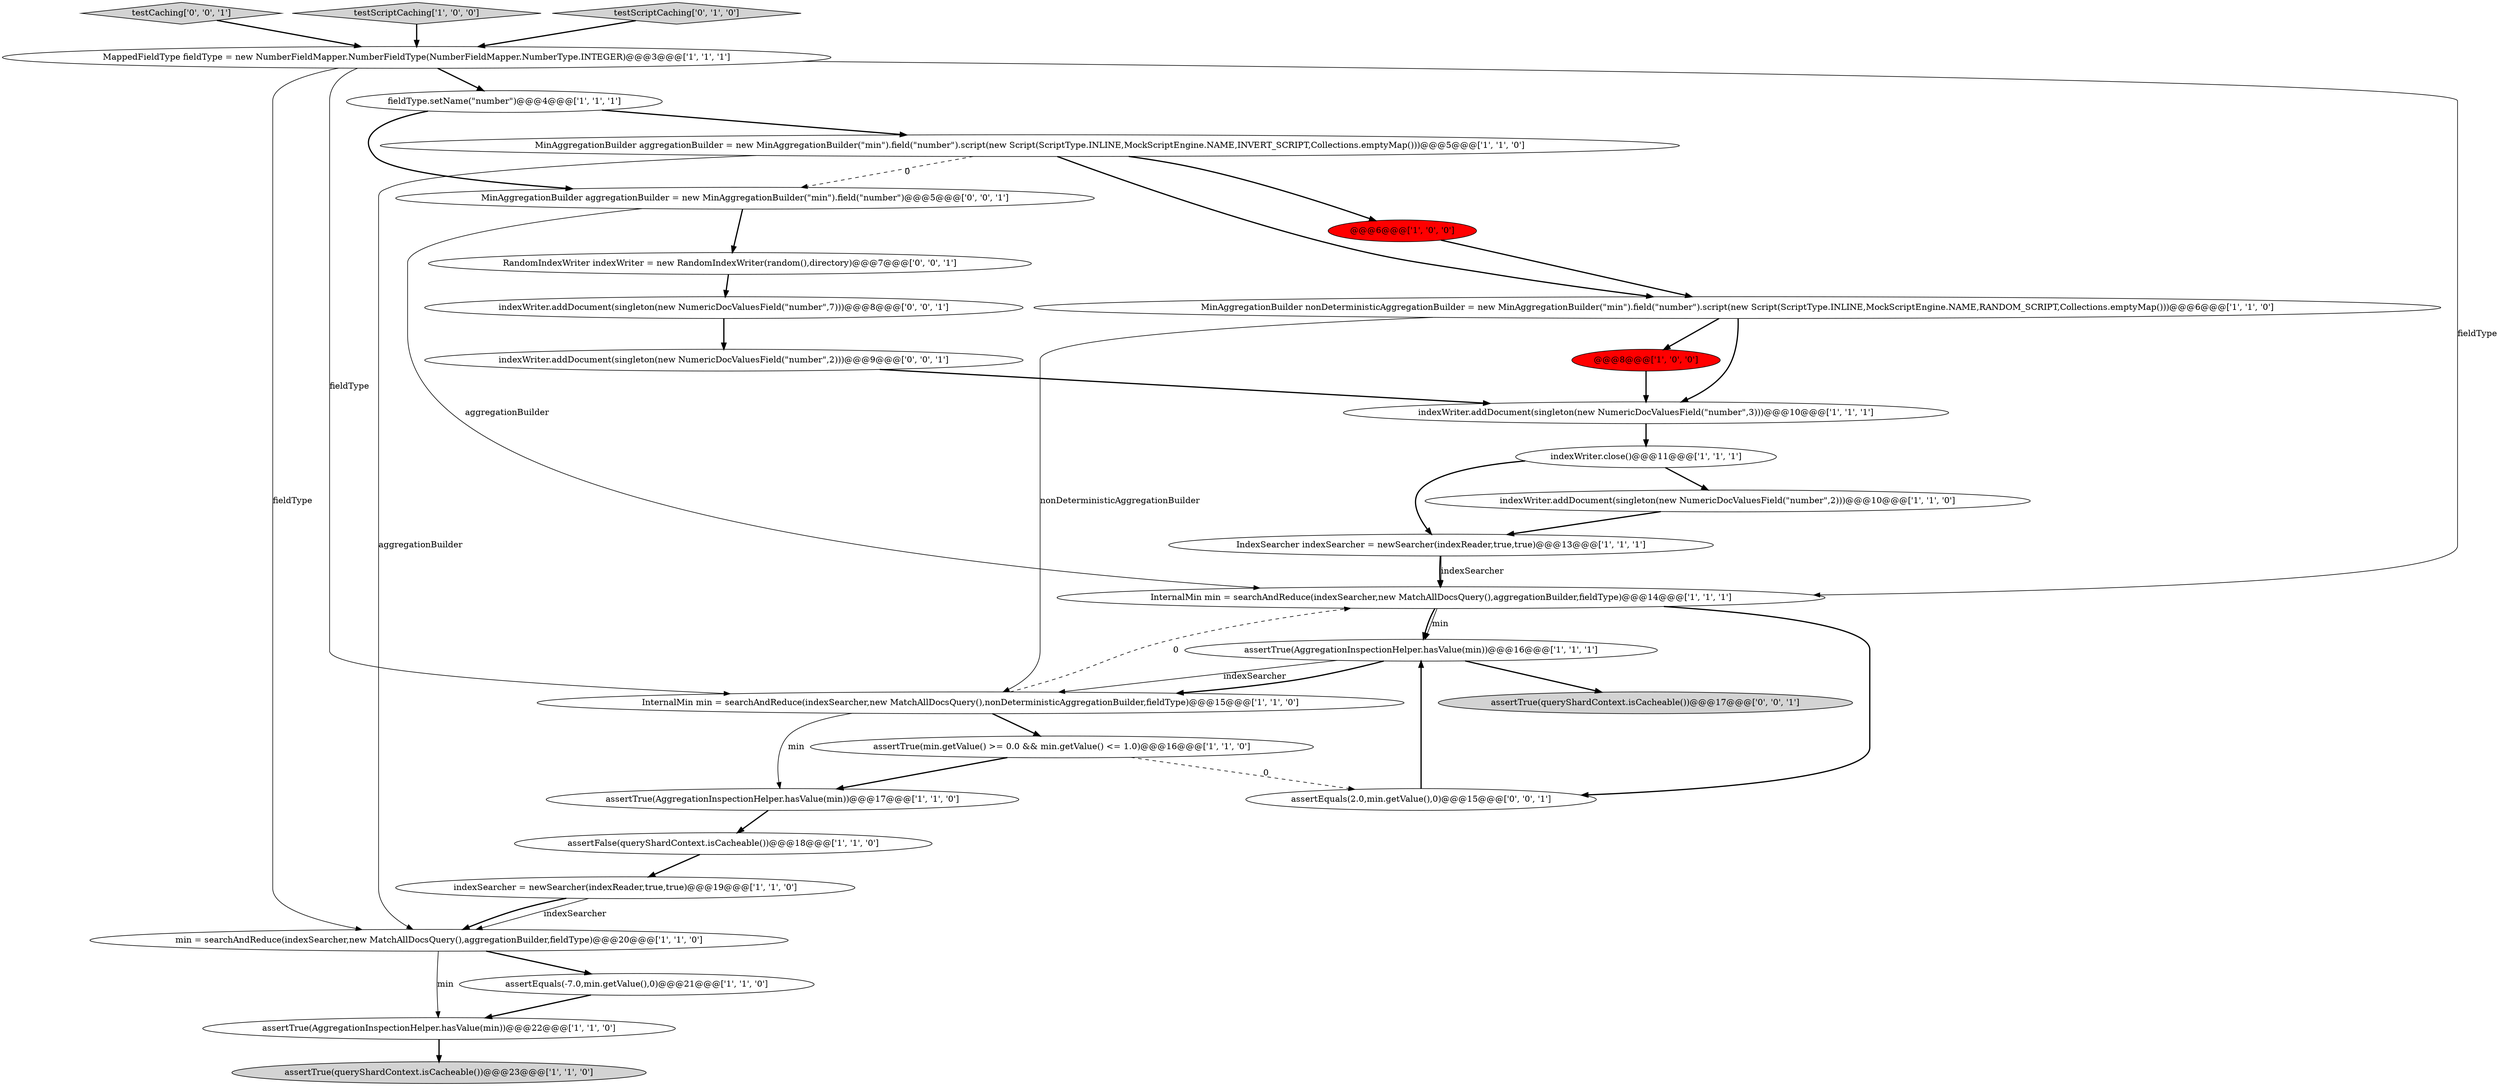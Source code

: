 digraph {
26 [style = filled, label = "indexWriter.addDocument(singleton(new NumericDocValuesField(\"number\",2)))@@@9@@@['0', '0', '1']", fillcolor = white, shape = ellipse image = "AAA0AAABBB3BBB"];
10 [style = filled, label = "indexWriter.close()@@@11@@@['1', '1', '1']", fillcolor = white, shape = ellipse image = "AAA0AAABBB1BBB"];
21 [style = filled, label = "assertTrue(AggregationInspectionHelper.hasValue(min))@@@16@@@['1', '1', '1']", fillcolor = white, shape = ellipse image = "AAA0AAABBB1BBB"];
15 [style = filled, label = "indexWriter.addDocument(singleton(new NumericDocValuesField(\"number\",3)))@@@10@@@['1', '1', '1']", fillcolor = white, shape = ellipse image = "AAA0AAABBB1BBB"];
9 [style = filled, label = "fieldType.setName(\"number\")@@@4@@@['1', '1', '1']", fillcolor = white, shape = ellipse image = "AAA0AAABBB1BBB"];
20 [style = filled, label = "InternalMin min = searchAndReduce(indexSearcher,new MatchAllDocsQuery(),nonDeterministicAggregationBuilder,fieldType)@@@15@@@['1', '1', '0']", fillcolor = white, shape = ellipse image = "AAA0AAABBB1BBB"];
8 [style = filled, label = "@@@6@@@['1', '0', '0']", fillcolor = red, shape = ellipse image = "AAA1AAABBB1BBB"];
14 [style = filled, label = "MappedFieldType fieldType = new NumberFieldMapper.NumberFieldType(NumberFieldMapper.NumberType.INTEGER)@@@3@@@['1', '1', '1']", fillcolor = white, shape = ellipse image = "AAA0AAABBB1BBB"];
18 [style = filled, label = "assertFalse(queryShardContext.isCacheable())@@@18@@@['1', '1', '0']", fillcolor = white, shape = ellipse image = "AAA0AAABBB1BBB"];
24 [style = filled, label = "MinAggregationBuilder aggregationBuilder = new MinAggregationBuilder(\"min\").field(\"number\")@@@5@@@['0', '0', '1']", fillcolor = white, shape = ellipse image = "AAA0AAABBB3BBB"];
29 [style = filled, label = "testCaching['0', '0', '1']", fillcolor = lightgray, shape = diamond image = "AAA0AAABBB3BBB"];
0 [style = filled, label = "@@@8@@@['1', '0', '0']", fillcolor = red, shape = ellipse image = "AAA1AAABBB1BBB"];
17 [style = filled, label = "testScriptCaching['1', '0', '0']", fillcolor = lightgray, shape = diamond image = "AAA0AAABBB1BBB"];
1 [style = filled, label = "indexWriter.addDocument(singleton(new NumericDocValuesField(\"number\",2)))@@@10@@@['1', '1', '0']", fillcolor = white, shape = ellipse image = "AAA0AAABBB1BBB"];
4 [style = filled, label = "assertTrue(queryShardContext.isCacheable())@@@23@@@['1', '1', '0']", fillcolor = lightgray, shape = ellipse image = "AAA0AAABBB1BBB"];
23 [style = filled, label = "RandomIndexWriter indexWriter = new RandomIndexWriter(random(),directory)@@@7@@@['0', '0', '1']", fillcolor = white, shape = ellipse image = "AAA0AAABBB3BBB"];
22 [style = filled, label = "testScriptCaching['0', '1', '0']", fillcolor = lightgray, shape = diamond image = "AAA0AAABBB2BBB"];
27 [style = filled, label = "assertTrue(queryShardContext.isCacheable())@@@17@@@['0', '0', '1']", fillcolor = lightgray, shape = ellipse image = "AAA0AAABBB3BBB"];
28 [style = filled, label = "assertEquals(2.0,min.getValue(),0)@@@15@@@['0', '0', '1']", fillcolor = white, shape = ellipse image = "AAA0AAABBB3BBB"];
11 [style = filled, label = "MinAggregationBuilder aggregationBuilder = new MinAggregationBuilder(\"min\").field(\"number\").script(new Script(ScriptType.INLINE,MockScriptEngine.NAME,INVERT_SCRIPT,Collections.emptyMap()))@@@5@@@['1', '1', '0']", fillcolor = white, shape = ellipse image = "AAA0AAABBB1BBB"];
13 [style = filled, label = "assertTrue(AggregationInspectionHelper.hasValue(min))@@@22@@@['1', '1', '0']", fillcolor = white, shape = ellipse image = "AAA0AAABBB1BBB"];
12 [style = filled, label = "MinAggregationBuilder nonDeterministicAggregationBuilder = new MinAggregationBuilder(\"min\").field(\"number\").script(new Script(ScriptType.INLINE,MockScriptEngine.NAME,RANDOM_SCRIPT,Collections.emptyMap()))@@@6@@@['1', '1', '0']", fillcolor = white, shape = ellipse image = "AAA0AAABBB1BBB"];
16 [style = filled, label = "IndexSearcher indexSearcher = newSearcher(indexReader,true,true)@@@13@@@['1', '1', '1']", fillcolor = white, shape = ellipse image = "AAA0AAABBB1BBB"];
7 [style = filled, label = "assertTrue(AggregationInspectionHelper.hasValue(min))@@@17@@@['1', '1', '0']", fillcolor = white, shape = ellipse image = "AAA0AAABBB1BBB"];
19 [style = filled, label = "indexSearcher = newSearcher(indexReader,true,true)@@@19@@@['1', '1', '0']", fillcolor = white, shape = ellipse image = "AAA0AAABBB1BBB"];
3 [style = filled, label = "InternalMin min = searchAndReduce(indexSearcher,new MatchAllDocsQuery(),aggregationBuilder,fieldType)@@@14@@@['1', '1', '1']", fillcolor = white, shape = ellipse image = "AAA0AAABBB1BBB"];
5 [style = filled, label = "min = searchAndReduce(indexSearcher,new MatchAllDocsQuery(),aggregationBuilder,fieldType)@@@20@@@['1', '1', '0']", fillcolor = white, shape = ellipse image = "AAA0AAABBB1BBB"];
2 [style = filled, label = "assertEquals(-7.0,min.getValue(),0)@@@21@@@['1', '1', '0']", fillcolor = white, shape = ellipse image = "AAA0AAABBB1BBB"];
6 [style = filled, label = "assertTrue(min.getValue() >= 0.0 && min.getValue() <= 1.0)@@@16@@@['1', '1', '0']", fillcolor = white, shape = ellipse image = "AAA0AAABBB1BBB"];
25 [style = filled, label = "indexWriter.addDocument(singleton(new NumericDocValuesField(\"number\",7)))@@@8@@@['0', '0', '1']", fillcolor = white, shape = ellipse image = "AAA0AAABBB3BBB"];
21->20 [style = solid, label="indexSearcher"];
16->3 [style = bold, label=""];
23->25 [style = bold, label=""];
15->10 [style = bold, label=""];
9->11 [style = bold, label=""];
21->27 [style = bold, label=""];
20->7 [style = solid, label="min"];
12->15 [style = bold, label=""];
18->19 [style = bold, label=""];
3->21 [style = solid, label="min"];
11->12 [style = bold, label=""];
20->3 [style = dashed, label="0"];
20->6 [style = bold, label=""];
14->5 [style = solid, label="fieldType"];
24->23 [style = bold, label=""];
12->0 [style = bold, label=""];
0->15 [style = bold, label=""];
12->20 [style = solid, label="nonDeterministicAggregationBuilder"];
2->13 [style = bold, label=""];
19->5 [style = solid, label="indexSearcher"];
19->5 [style = bold, label=""];
6->28 [style = dashed, label="0"];
5->2 [style = bold, label=""];
3->28 [style = bold, label=""];
28->21 [style = bold, label=""];
14->3 [style = solid, label="fieldType"];
21->20 [style = bold, label=""];
10->16 [style = bold, label=""];
17->14 [style = bold, label=""];
1->16 [style = bold, label=""];
25->26 [style = bold, label=""];
26->15 [style = bold, label=""];
29->14 [style = bold, label=""];
11->24 [style = dashed, label="0"];
7->18 [style = bold, label=""];
11->8 [style = bold, label=""];
3->21 [style = bold, label=""];
14->9 [style = bold, label=""];
11->5 [style = solid, label="aggregationBuilder"];
6->7 [style = bold, label=""];
22->14 [style = bold, label=""];
10->1 [style = bold, label=""];
24->3 [style = solid, label="aggregationBuilder"];
9->24 [style = bold, label=""];
8->12 [style = bold, label=""];
5->13 [style = solid, label="min"];
14->20 [style = solid, label="fieldType"];
16->3 [style = solid, label="indexSearcher"];
13->4 [style = bold, label=""];
}
